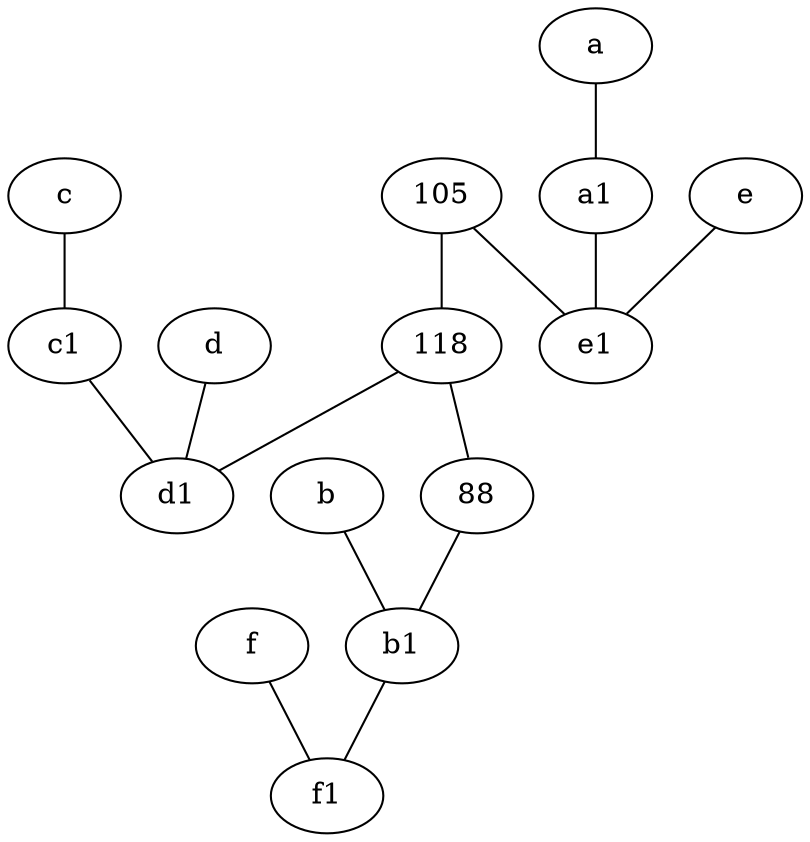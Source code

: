 graph {
	node [labelfontsize=50]
	118 [labelfontsize=50]
	c1 [labelfontsize=50 pos="4.5,3!"]
	105 [labelfontsize=50]
	d1 [labelfontsize=50 pos="3,5!"]
	f1 [labelfontsize=50 pos="3,8!"]
	a1 [labelfontsize=50 pos="8,3!"]
	e1 [labelfontsize=50 pos="7,7!"]
	88 [labelfontsize=50]
	b1 [labelfontsize=50 pos="9,4!"]
	e [labelfontsize=50 pos="7,9!"]
	a -- a1
	105 -- e1
	c1 -- d1
	e -- e1
	d -- d1
	b1 -- f1
	a1 -- e1
	f -- f1
	118 -- d1
	c -- c1
	b -- b1
	105 -- 118
	88 -- b1
	118 -- 88
}
